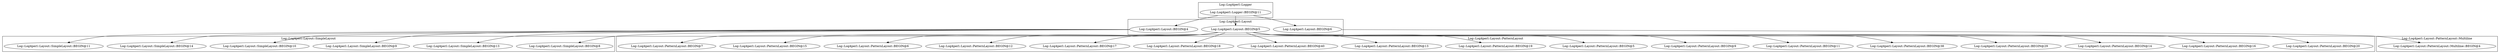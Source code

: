 digraph {
graph [overlap=false]
subgraph cluster_Log_Log4perl_Layout_SimpleLayout {
	label="Log::Log4perl::Layout::SimpleLayout";
	"Log::Log4perl::Layout::SimpleLayout::BEGIN@8";
	"Log::Log4perl::Layout::SimpleLayout::BEGIN@13";
	"Log::Log4perl::Layout::SimpleLayout::BEGIN@9";
	"Log::Log4perl::Layout::SimpleLayout::BEGIN@10";
	"Log::Log4perl::Layout::SimpleLayout::BEGIN@14";
	"Log::Log4perl::Layout::SimpleLayout::BEGIN@11";
}
subgraph cluster_Log_Log4perl_Layout {
	label="Log::Log4perl::Layout";
	"Log::Log4perl::Layout::BEGIN@4";
	"Log::Log4perl::Layout::BEGIN@5";
	"Log::Log4perl::Layout::BEGIN@6";
}
subgraph cluster_Log_Log4perl_Layout_PatternLayout_Multiline {
	label="Log::Log4perl::Layout::PatternLayout::Multiline";
	"Log::Log4perl::Layout::PatternLayout::Multiline::BEGIN@4";
}
subgraph cluster_Log_Log4perl_Logger {
	label="Log::Log4perl::Logger";
	"Log::Log4perl::Logger::BEGIN@11";
}
subgraph cluster_Log_Log4perl_Layout_PatternLayout {
	label="Log::Log4perl::Layout::PatternLayout";
	"Log::Log4perl::Layout::PatternLayout::BEGIN@20";
	"Log::Log4perl::Layout::PatternLayout::BEGIN@16";
	"Log::Log4perl::Layout::PatternLayout::BEGIN@14";
	"Log::Log4perl::Layout::PatternLayout::BEGIN@29";
	"Log::Log4perl::Layout::PatternLayout::BEGIN@38";
	"Log::Log4perl::Layout::PatternLayout::BEGIN@11";
	"Log::Log4perl::Layout::PatternLayout::BEGIN@9";
	"Log::Log4perl::Layout::PatternLayout::BEGIN@5";
	"Log::Log4perl::Layout::PatternLayout::BEGIN@19";
	"Log::Log4perl::Layout::PatternLayout::BEGIN@13";
	"Log::Log4perl::Layout::PatternLayout::BEGIN@40";
	"Log::Log4perl::Layout::PatternLayout::BEGIN@18";
	"Log::Log4perl::Layout::PatternLayout::BEGIN@17";
	"Log::Log4perl::Layout::PatternLayout::BEGIN@12";
	"Log::Log4perl::Layout::PatternLayout::BEGIN@6";
	"Log::Log4perl::Layout::PatternLayout::BEGIN@15";
	"Log::Log4perl::Layout::PatternLayout::BEGIN@7";
}
"Log::Log4perl::Layout::BEGIN@4" -> "Log::Log4perl::Layout::SimpleLayout::BEGIN@8";
"Log::Log4perl::Layout::BEGIN@4" -> "Log::Log4perl::Layout::SimpleLayout::BEGIN@10";
"Log::Log4perl::Layout::BEGIN@5" -> "Log::Log4perl::Layout::PatternLayout::BEGIN@9";
"Log::Log4perl::Layout::BEGIN@5" -> "Log::Log4perl::Layout::PatternLayout::BEGIN@16";
"Log::Log4perl::Logger::BEGIN@11" -> "Log::Log4perl::Layout::BEGIN@5";
"Log::Log4perl::Layout::BEGIN@5" -> "Log::Log4perl::Layout::PatternLayout::BEGIN@13";
"Log::Log4perl::Layout::BEGIN@5" -> "Log::Log4perl::Layout::PatternLayout::BEGIN@40";
"Log::Log4perl::Layout::BEGIN@6" -> "Log::Log4perl::Layout::PatternLayout::Multiline::BEGIN@4";
"Log::Log4perl::Layout::BEGIN@5" -> "Log::Log4perl::Layout::PatternLayout::BEGIN@15";
"Log::Log4perl::Layout::BEGIN@5" -> "Log::Log4perl::Layout::PatternLayout::BEGIN@20";
"Log::Log4perl::Layout::BEGIN@5" -> "Log::Log4perl::Layout::PatternLayout::BEGIN@19";
"Log::Log4perl::Layout::BEGIN@4" -> "Log::Log4perl::Layout::SimpleLayout::BEGIN@14";
"Log::Log4perl::Layout::BEGIN@5" -> "Log::Log4perl::Layout::PatternLayout::BEGIN@6";
"Log::Log4perl::Layout::BEGIN@4" -> "Log::Log4perl::Layout::SimpleLayout::BEGIN@9";
"Log::Log4perl::Layout::BEGIN@5" -> "Log::Log4perl::Layout::PatternLayout::BEGIN@14";
"Log::Log4perl::Layout::BEGIN@5" -> "Log::Log4perl::Layout::PatternLayout::BEGIN@29";
"Log::Log4perl::Layout::BEGIN@4" -> "Log::Log4perl::Layout::SimpleLayout::BEGIN@13";
"Log::Log4perl::Logger::BEGIN@11" -> "Log::Log4perl::Layout::BEGIN@4";
"Log::Log4perl::Layout::BEGIN@5" -> "Log::Log4perl::Layout::PatternLayout::BEGIN@11";
"Log::Log4perl::Layout::BEGIN@5" -> "Log::Log4perl::Layout::PatternLayout::BEGIN@18";
"Log::Log4perl::Layout::BEGIN@5" -> "Log::Log4perl::Layout::PatternLayout::BEGIN@7";
"Log::Log4perl::Layout::BEGIN@5" -> "Log::Log4perl::Layout::PatternLayout::BEGIN@38";
"Log::Log4perl::Layout::BEGIN@4" -> "Log::Log4perl::Layout::SimpleLayout::BEGIN@11";
"Log::Log4perl::Logger::BEGIN@11" -> "Log::Log4perl::Layout::BEGIN@6";
"Log::Log4perl::Layout::BEGIN@5" -> "Log::Log4perl::Layout::PatternLayout::BEGIN@17";
"Log::Log4perl::Layout::BEGIN@5" -> "Log::Log4perl::Layout::PatternLayout::BEGIN@5";
"Log::Log4perl::Layout::BEGIN@5" -> "Log::Log4perl::Layout::PatternLayout::BEGIN@12";
}
